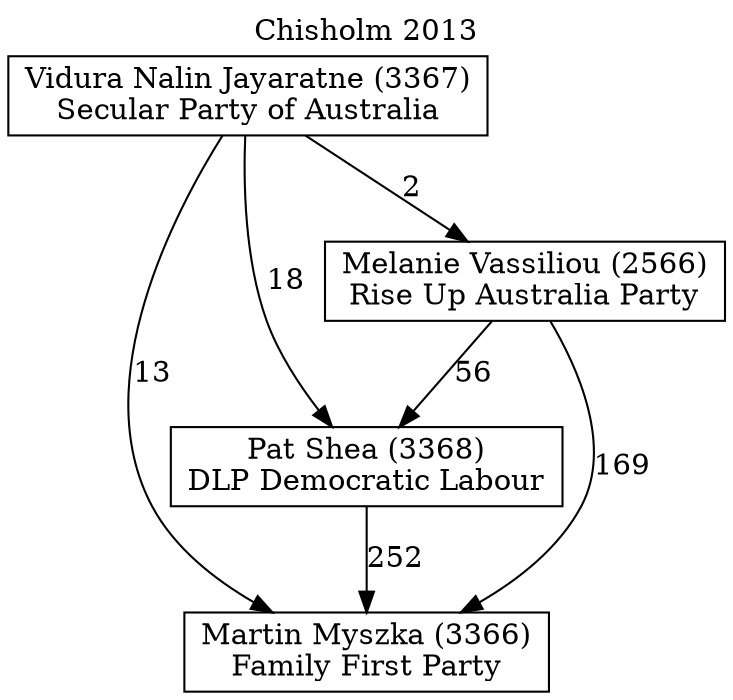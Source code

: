 // House preference flow
digraph "Martin Myszka (3366)_Chisholm_2013" {
	graph [label="Chisholm 2013" labelloc=t mclimit=2]
	node [shape=box]
	"Martin Myszka (3366)" [label="Martin Myszka (3366)
Family First Party"]
	"Pat Shea (3368)" [label="Pat Shea (3368)
DLP Democratic Labour"]
	"Melanie Vassiliou (2566)" [label="Melanie Vassiliou (2566)
Rise Up Australia Party"]
	"Vidura Nalin Jayaratne (3367)" [label="Vidura Nalin Jayaratne (3367)
Secular Party of Australia"]
	"Pat Shea (3368)" -> "Martin Myszka (3366)" [label=252]
	"Melanie Vassiliou (2566)" -> "Pat Shea (3368)" [label=56]
	"Vidura Nalin Jayaratne (3367)" -> "Melanie Vassiliou (2566)" [label=2]
	"Melanie Vassiliou (2566)" -> "Martin Myszka (3366)" [label=169]
	"Vidura Nalin Jayaratne (3367)" -> "Martin Myszka (3366)" [label=13]
	"Vidura Nalin Jayaratne (3367)" -> "Pat Shea (3368)" [label=18]
}
